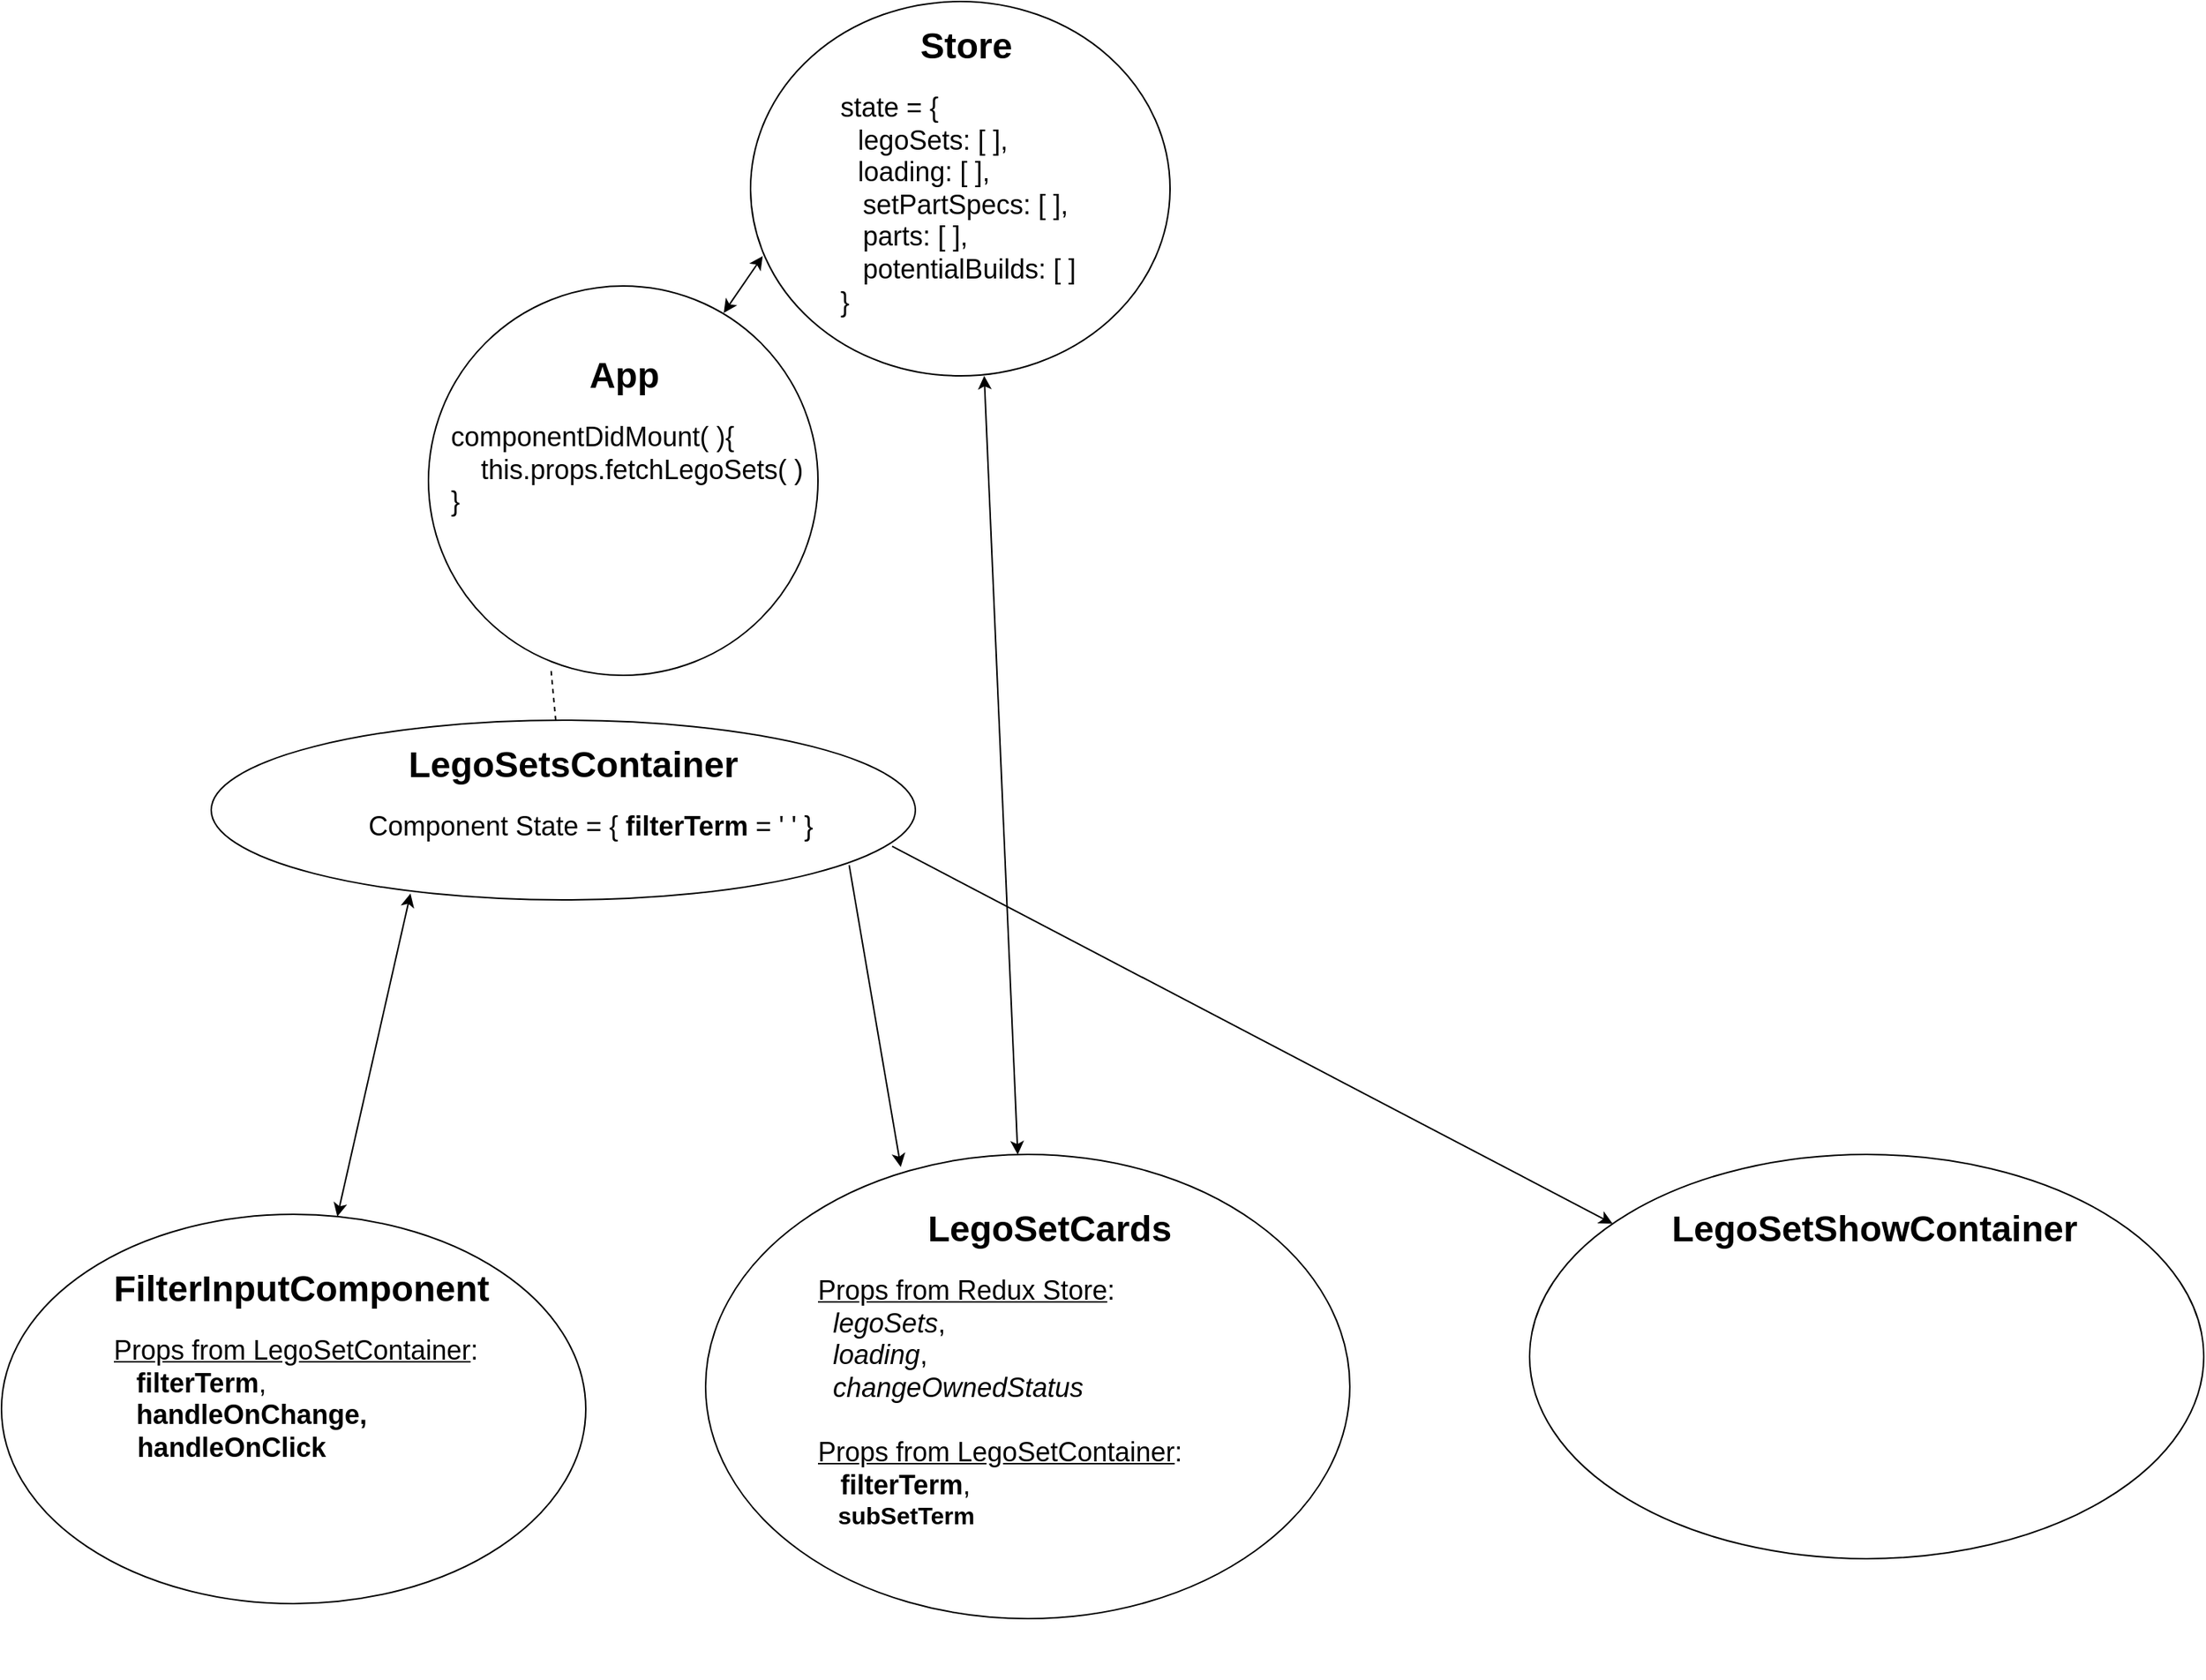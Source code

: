<mxfile>
    <diagram id="YLBKpWUhR1QM-lBdZ5C1" name="Page-1">
        <mxGraphModel dx="1831" dy="1070" grid="1" gridSize="10" guides="1" tooltips="1" connect="1" arrows="1" fold="1" page="1" pageScale="1" pageWidth="850" pageHeight="1100" math="0" shadow="0">
            <root>
                <mxCell id="0"/>
                <mxCell id="1" parent="0"/>
                <mxCell id="16" value="" style="ellipse;whiteSpace=wrap;html=1;" vertex="1" parent="1">
                    <mxGeometry x="550" y="10" width="280" height="250" as="geometry"/>
                </mxCell>
                <mxCell id="17" value="&lt;h1&gt;&amp;nbsp; &amp;nbsp; &amp;nbsp; &amp;nbsp; Store&lt;/h1&gt;&lt;div&gt;&lt;font&gt;&lt;font style=&quot;font-size: 18px&quot;&gt;&lt;span style=&quot;text-align: center&quot;&gt;state =&amp;nbsp;&lt;/span&gt;&lt;span style=&quot;text-align: center&quot;&gt;{&lt;/span&gt;&lt;br style=&quot;text-align: center&quot;&gt;&lt;/font&gt;&lt;span style=&quot;text-align: center ; font-size: 14px&quot;&gt;&amp;nbsp; &amp;nbsp;&lt;/span&gt;&lt;span style=&quot;text-align: center&quot;&gt;&lt;font style=&quot;font-size: 18px&quot;&gt;legoSets: [ ],&lt;/font&gt;&lt;/span&gt;&lt;br style=&quot;text-align: center&quot;&gt;&lt;span style=&quot;text-align: center ; font-size: 14px&quot;&gt;&amp;nbsp; &amp;nbsp;&lt;/span&gt;&lt;span style=&quot;text-align: center&quot;&gt;&lt;font style=&quot;font-size: 18px&quot;&gt;loading: [ ],&lt;/font&gt;&lt;/span&gt;&lt;br style=&quot;text-align: center&quot;&gt;&lt;font style=&quot;font-size: 18px&quot;&gt;&lt;span style=&quot;text-align: center&quot;&gt;&amp;nbsp; &amp;nbsp;setPartSpecs: [ ],&lt;/span&gt;&lt;br style=&quot;text-align: center&quot;&gt;&lt;/font&gt;&lt;font style=&quot;font-size: 18px&quot;&gt;&lt;span style=&quot;text-align: center&quot;&gt;&amp;nbsp; &amp;nbsp;parts: [ ],&lt;/span&gt;&lt;br style=&quot;text-align: center&quot;&gt;&lt;/font&gt;&lt;font style=&quot;font-size: 18px&quot;&gt;&lt;span style=&quot;text-align: center&quot;&gt;&amp;nbsp; &amp;nbsp;potentialBuilds: [ ]&lt;/span&gt;&lt;br style=&quot;text-align: center&quot;&gt;&lt;/font&gt;&lt;span style=&quot;text-align: center&quot;&gt;&lt;font style=&quot;font-size: 18px&quot;&gt;}&lt;/font&gt;&lt;/span&gt;&lt;/font&gt;&lt;br&gt;&lt;/div&gt;" style="text;html=1;strokeColor=none;fillColor=none;spacing=5;spacingTop=-20;whiteSpace=wrap;overflow=hidden;rounded=0;" vertex="1" parent="1">
                    <mxGeometry x="605" y="20" width="190" height="210" as="geometry"/>
                </mxCell>
                <mxCell id="18" value="" style="ellipse;whiteSpace=wrap;html=1;" vertex="1" parent="1">
                    <mxGeometry x="190" y="490" width="470" height="120" as="geometry"/>
                </mxCell>
                <mxCell id="19" value="&lt;h1&gt;&amp;nbsp; &amp;nbsp; &amp;nbsp; &amp;nbsp; &amp;nbsp; &amp;nbsp; &amp;nbsp; &amp;nbsp; &amp;nbsp; &amp;nbsp;LegoSetsContainer&lt;/h1&gt;&lt;div&gt;&amp;nbsp; &amp;nbsp; &amp;nbsp; &amp;nbsp; &amp;nbsp; &amp;nbsp; &amp;nbsp; &amp;nbsp; &amp;nbsp; &amp;nbsp; &amp;nbsp; &amp;nbsp; &amp;nbsp; &amp;nbsp; &amp;nbsp; &lt;font style=&quot;font-size: 18px&quot;&gt;Component S&lt;font&gt;tate = {&amp;nbsp;&lt;/font&gt;&lt;span&gt;&lt;b&gt;filterTerm&lt;/b&gt;&lt;/span&gt;&lt;span&gt; = ' '&amp;nbsp;&lt;/span&gt;&lt;span&gt;}&lt;/span&gt;&lt;/font&gt;&lt;/div&gt;" style="text;html=1;strokeColor=none;fillColor=none;spacing=5;spacingTop=-20;whiteSpace=wrap;overflow=hidden;rounded=0;" vertex="1" parent="1">
                    <mxGeometry x="190" y="500" width="460" height="260" as="geometry"/>
                </mxCell>
                <mxCell id="21" value="" style="endArrow=none;dashed=1;html=1;entryX=0.314;entryY=0.979;entryDx=0;entryDy=0;entryPerimeter=0;" edge="1" parent="1" source="18" target="25">
                    <mxGeometry width="50" height="50" relative="1" as="geometry">
                        <mxPoint x="490" y="509" as="sourcePoint"/>
                        <mxPoint x="220" y="180" as="targetPoint"/>
                    </mxGeometry>
                </mxCell>
                <mxCell id="22" value="" style="ellipse;whiteSpace=wrap;html=1;" vertex="1" parent="1">
                    <mxGeometry x="50" y="820" width="390" height="260" as="geometry"/>
                </mxCell>
                <mxCell id="23" value="&lt;h1&gt;FilterInputComponent&lt;/h1&gt;&lt;div&gt;&lt;div&gt;&lt;font style=&quot;font-size: 18px&quot;&gt;&lt;u&gt;Props from LegoSetContainer&lt;/u&gt;:&lt;br&gt;&lt;/font&gt;&lt;/div&gt;&lt;div&gt;&lt;font style=&quot;font-size: 18px&quot;&gt;&lt;i&gt;&amp;nbsp; &amp;nbsp;&lt;/i&gt;&lt;b&gt;filterTerm&lt;/b&gt;,&amp;nbsp;&lt;/font&gt;&lt;/div&gt;&lt;div&gt;&lt;font style=&quot;font-size: 18px&quot;&gt;&lt;i&gt;&amp;nbsp; &amp;nbsp;&lt;/i&gt;&lt;/font&gt;&lt;span&gt;&lt;b&gt;&lt;font style=&quot;font-size: 18px&quot;&gt;handleOnChange&lt;/font&gt;&lt;/b&gt;&lt;/span&gt;&lt;span&gt;&lt;b&gt;&lt;font style=&quot;font-size: 18px&quot;&gt;,&lt;/font&gt;&lt;/b&gt;&lt;span style=&quot;font-size: 14px&quot;&gt;&amp;nbsp;&lt;/span&gt;&lt;/span&gt;&lt;/div&gt;&lt;/div&gt;&lt;div&gt;&lt;span&gt;&lt;span style=&quot;font-size: 14px&quot;&gt;&amp;nbsp; &amp;nbsp;&amp;nbsp;&lt;/span&gt;&lt;font style=&quot;font-size: 18px&quot;&gt;&lt;b&gt;handleOnClick&lt;/b&gt;&lt;/font&gt;&lt;/span&gt;&lt;/div&gt;" style="text;html=1;strokeColor=none;fillColor=none;spacing=5;spacingTop=-20;whiteSpace=wrap;overflow=hidden;rounded=0;" vertex="1" parent="1">
                    <mxGeometry x="120" y="850" width="280" height="200" as="geometry"/>
                </mxCell>
                <mxCell id="24" value="" style="endArrow=classic;startArrow=classic;html=1;entryX=0.283;entryY=0.965;entryDx=0;entryDy=0;entryPerimeter=0;" edge="1" parent="1" source="22" target="18">
                    <mxGeometry width="50" height="50" relative="1" as="geometry">
                        <mxPoint x="720" y="680" as="sourcePoint"/>
                        <mxPoint x="610" y="690" as="targetPoint"/>
                    </mxGeometry>
                </mxCell>
                <mxCell id="25" value="" style="ellipse;whiteSpace=wrap;html=1;aspect=fixed;" vertex="1" parent="1">
                    <mxGeometry x="335" y="200" width="260" height="260" as="geometry"/>
                </mxCell>
                <mxCell id="26" value="&lt;h1&gt;&amp;nbsp; &amp;nbsp; &amp;nbsp; &amp;nbsp; &amp;nbsp; &amp;nbsp; &amp;nbsp; App&lt;/h1&gt;&lt;div&gt;&lt;font style=&quot;font-size: 18px&quot;&gt;componentDidMount( ){&lt;/font&gt;&lt;/div&gt;&lt;div&gt;&lt;font style=&quot;font-size: 18px&quot;&gt;&amp;nbsp; &amp;nbsp; this.props.fetchLegoSets( )&lt;/font&gt;&lt;/div&gt;&lt;div&gt;&lt;font style=&quot;font-size: 18px&quot;&gt;}&lt;/font&gt;&lt;/div&gt;" style="text;html=1;strokeColor=none;fillColor=none;spacing=5;spacingTop=-20;whiteSpace=wrap;overflow=hidden;rounded=0;" vertex="1" parent="1">
                    <mxGeometry x="345" y="240" width="260" height="140" as="geometry"/>
                </mxCell>
                <mxCell id="28" value="" style="ellipse;whiteSpace=wrap;html=1;" vertex="1" parent="1">
                    <mxGeometry x="520" y="780" width="430" height="310" as="geometry"/>
                </mxCell>
                <mxCell id="29" value="" style="endArrow=classic;startArrow=classic;html=1;entryX=0.029;entryY=0.68;entryDx=0;entryDy=0;entryPerimeter=0;exitX=0.758;exitY=0.069;exitDx=0;exitDy=0;exitPerimeter=0;" edge="1" parent="1" source="25" target="16">
                    <mxGeometry width="50" height="50" relative="1" as="geometry">
                        <mxPoint x="575" y="650" as="sourcePoint"/>
                        <mxPoint x="601" y="229.75" as="targetPoint"/>
                    </mxGeometry>
                </mxCell>
                <mxCell id="30" value="" style="endArrow=classic;startArrow=classic;html=1;exitX=0.557;exitY=1;exitDx=0;exitDy=0;exitPerimeter=0;" edge="1" parent="1" source="16" target="28">
                    <mxGeometry width="50" height="50" relative="1" as="geometry">
                        <mxPoint x="580" y="660" as="sourcePoint"/>
                        <mxPoint x="630" y="610" as="targetPoint"/>
                    </mxGeometry>
                </mxCell>
                <mxCell id="31" value="&lt;h1&gt;&amp;nbsp; &amp;nbsp; &amp;nbsp; &amp;nbsp; &amp;nbsp; &amp;nbsp;LegoSetCards&lt;/h1&gt;&lt;div&gt;&lt;font style=&quot;font-size: 18px&quot;&gt;&lt;u&gt;Props from Redux Store&lt;/u&gt;:&amp;nbsp;&lt;/font&gt;&lt;/div&gt;&lt;div&gt;&lt;font style=&quot;font-size: 18px&quot;&gt;&amp;nbsp; &lt;i&gt;legoSets&lt;/i&gt;,&lt;/font&gt;&lt;/div&gt;&lt;div&gt;&lt;font style=&quot;font-size: 18px&quot;&gt;&amp;nbsp; &lt;i&gt;loading&lt;/i&gt;,&lt;/font&gt;&lt;/div&gt;&lt;div&gt;&lt;font style=&quot;font-size: 18px&quot;&gt;&amp;nbsp; &lt;i&gt;changeOwnedStatus&lt;/i&gt;&lt;/font&gt;&lt;/div&gt;&lt;div&gt;&lt;font style=&quot;font-size: 18px&quot;&gt;&amp;nbsp; &amp;nbsp;&lt;/font&gt;&lt;/div&gt;&lt;div&gt;&lt;font style=&quot;font-size: 18px&quot;&gt;&lt;u&gt;Props from LegoSetContainer&lt;/u&gt;:&lt;br&gt;&lt;/font&gt;&lt;/div&gt;&lt;div&gt;&lt;font style=&quot;font-size: 18px&quot;&gt;&lt;i&gt;&amp;nbsp; &amp;nbsp;&lt;/i&gt;&lt;span&gt;&lt;b&gt;filterTerm&lt;/b&gt;&lt;/span&gt;&lt;span&gt;,&amp;nbsp;&lt;/span&gt;&lt;/font&gt;&lt;/div&gt;&lt;div&gt;&lt;font size=&quot;3&quot;&gt;&lt;i&gt;&amp;nbsp; &amp;nbsp;&lt;/i&gt;&lt;span&gt;&lt;b&gt;subSetTerm&lt;/b&gt;&lt;/span&gt;&lt;span&gt;&amp;nbsp;&lt;/span&gt;&lt;/font&gt;&lt;/div&gt;" style="text;html=1;strokeColor=none;fillColor=none;spacing=5;spacingTop=-20;whiteSpace=wrap;overflow=hidden;rounded=0;" vertex="1" parent="1">
                    <mxGeometry x="590" y="810" width="390" height="320" as="geometry"/>
                </mxCell>
                <mxCell id="32" value="" style="endArrow=classic;html=1;exitX=0.906;exitY=0.807;exitDx=0;exitDy=0;exitPerimeter=0;entryX=0.303;entryY=0.027;entryDx=0;entryDy=0;entryPerimeter=0;" edge="1" parent="1" source="18" target="28">
                    <mxGeometry width="50" height="50" relative="1" as="geometry">
                        <mxPoint x="730" y="740" as="sourcePoint"/>
                        <mxPoint x="740" y="690" as="targetPoint"/>
                    </mxGeometry>
                </mxCell>
                <mxCell id="33" value="" style="ellipse;whiteSpace=wrap;html=1;" vertex="1" parent="1">
                    <mxGeometry x="1070" y="780" width="450" height="270" as="geometry"/>
                </mxCell>
                <mxCell id="34" value="&lt;h1&gt;LegoSetShowContainer&lt;/h1&gt;" style="text;html=1;strokeColor=none;fillColor=none;spacing=5;spacingTop=-20;whiteSpace=wrap;overflow=hidden;rounded=0;" vertex="1" parent="1">
                    <mxGeometry x="1160" y="810" width="300" height="220" as="geometry"/>
                </mxCell>
                <mxCell id="35" value="" style="endArrow=classic;html=1;exitX=0.967;exitY=0.702;exitDx=0;exitDy=0;exitPerimeter=0;" edge="1" parent="1" source="18" target="33">
                    <mxGeometry width="50" height="50" relative="1" as="geometry">
                        <mxPoint x="890" y="730" as="sourcePoint"/>
                        <mxPoint x="940" y="680" as="targetPoint"/>
                    </mxGeometry>
                </mxCell>
            </root>
        </mxGraphModel>
    </diagram>
</mxfile>
